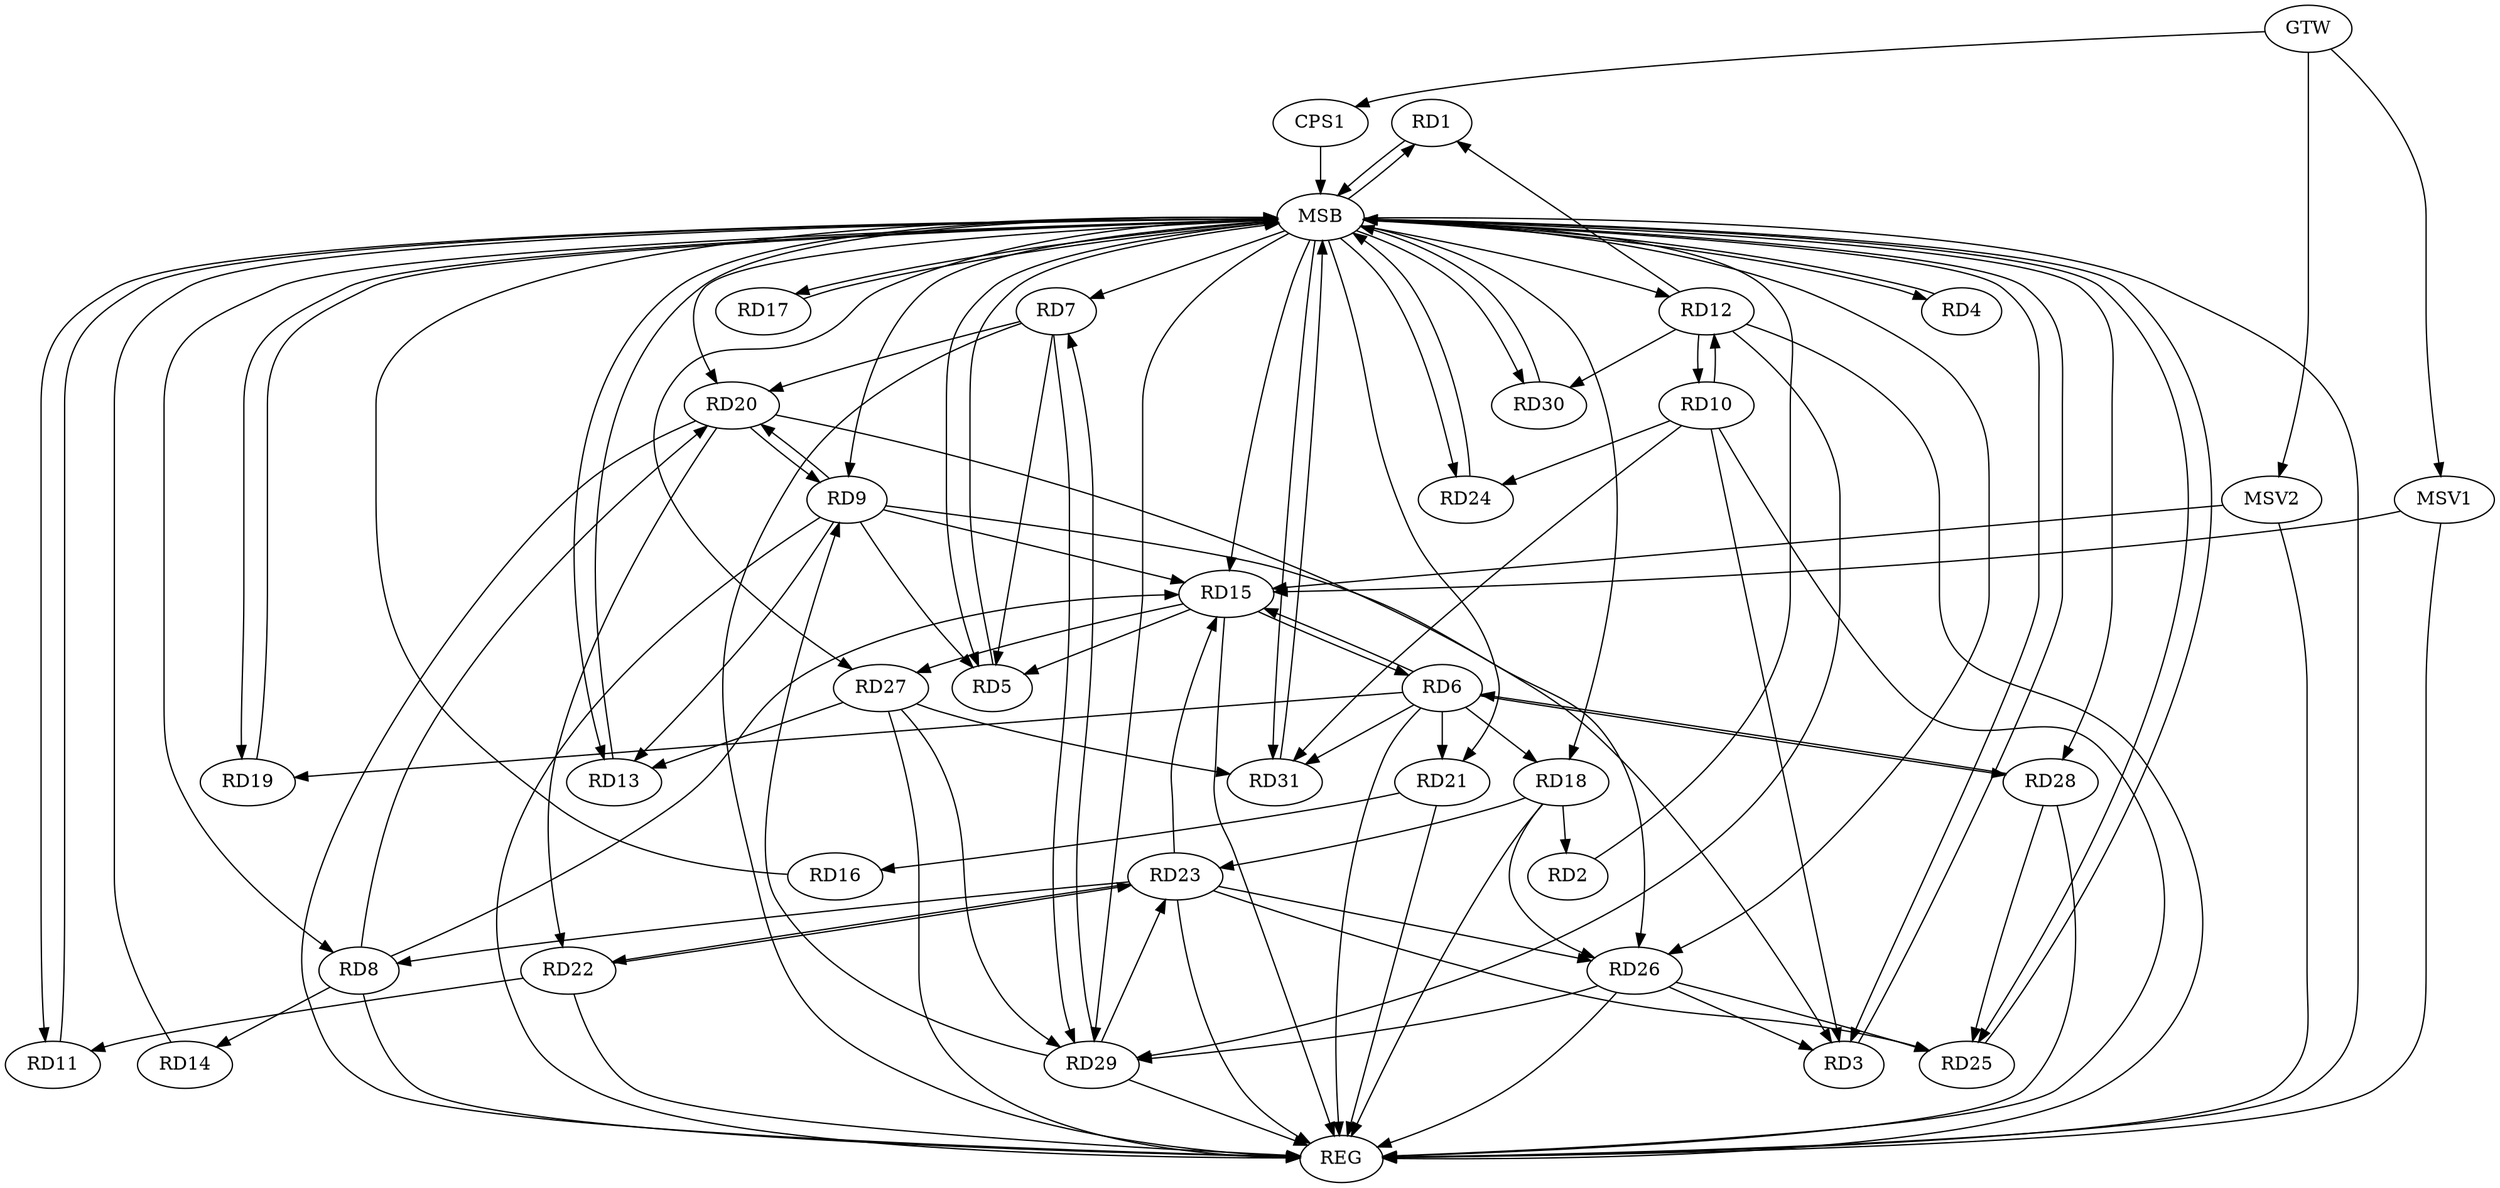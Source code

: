 strict digraph G {
  RD1 [ label="RD1" ];
  RD2 [ label="RD2" ];
  RD3 [ label="RD3" ];
  RD4 [ label="RD4" ];
  RD5 [ label="RD5" ];
  RD6 [ label="RD6" ];
  RD7 [ label="RD7" ];
  RD8 [ label="RD8" ];
  RD9 [ label="RD9" ];
  RD10 [ label="RD10" ];
  RD11 [ label="RD11" ];
  RD12 [ label="RD12" ];
  RD13 [ label="RD13" ];
  RD14 [ label="RD14" ];
  RD15 [ label="RD15" ];
  RD16 [ label="RD16" ];
  RD17 [ label="RD17" ];
  RD18 [ label="RD18" ];
  RD19 [ label="RD19" ];
  RD20 [ label="RD20" ];
  RD21 [ label="RD21" ];
  RD22 [ label="RD22" ];
  RD23 [ label="RD23" ];
  RD24 [ label="RD24" ];
  RD25 [ label="RD25" ];
  RD26 [ label="RD26" ];
  RD27 [ label="RD27" ];
  RD28 [ label="RD28" ];
  RD29 [ label="RD29" ];
  RD30 [ label="RD30" ];
  RD31 [ label="RD31" ];
  CPS1 [ label="CPS1" ];
  GTW [ label="GTW" ];
  REG [ label="REG" ];
  MSB [ label="MSB" ];
  MSV1 [ label="MSV1" ];
  MSV2 [ label="MSV2" ];
  RD12 -> RD1;
  RD18 -> RD2;
  RD9 -> RD3;
  RD10 -> RD3;
  RD26 -> RD3;
  RD7 -> RD5;
  RD9 -> RD5;
  RD15 -> RD5;
  RD6 -> RD15;
  RD15 -> RD6;
  RD6 -> RD18;
  RD6 -> RD19;
  RD6 -> RD21;
  RD6 -> RD28;
  RD28 -> RD6;
  RD6 -> RD31;
  RD7 -> RD20;
  RD7 -> RD29;
  RD29 -> RD7;
  RD8 -> RD14;
  RD8 -> RD15;
  RD8 -> RD20;
  RD23 -> RD8;
  RD9 -> RD13;
  RD9 -> RD15;
  RD9 -> RD20;
  RD20 -> RD9;
  RD29 -> RD9;
  RD10 -> RD12;
  RD12 -> RD10;
  RD10 -> RD24;
  RD10 -> RD31;
  RD22 -> RD11;
  RD12 -> RD29;
  RD12 -> RD30;
  RD27 -> RD13;
  RD23 -> RD15;
  RD15 -> RD27;
  RD21 -> RD16;
  RD18 -> RD23;
  RD18 -> RD26;
  RD20 -> RD22;
  RD20 -> RD26;
  RD22 -> RD23;
  RD23 -> RD22;
  RD23 -> RD25;
  RD23 -> RD26;
  RD29 -> RD23;
  RD26 -> RD25;
  RD28 -> RD25;
  RD26 -> RD29;
  RD27 -> RD29;
  RD27 -> RD31;
  GTW -> CPS1;
  RD6 -> REG;
  RD7 -> REG;
  RD8 -> REG;
  RD9 -> REG;
  RD10 -> REG;
  RD12 -> REG;
  RD15 -> REG;
  RD18 -> REG;
  RD20 -> REG;
  RD21 -> REG;
  RD22 -> REG;
  RD23 -> REG;
  RD26 -> REG;
  RD27 -> REG;
  RD28 -> REG;
  RD29 -> REG;
  RD1 -> MSB;
  MSB -> RD27;
  MSB -> RD30;
  MSB -> RD31;
  MSB -> REG;
  RD2 -> MSB;
  MSB -> RD8;
  MSB -> RD15;
  MSB -> RD18;
  MSB -> RD19;
  MSB -> RD21;
  MSB -> RD24;
  RD3 -> MSB;
  RD4 -> MSB;
  MSB -> RD13;
  RD5 -> MSB;
  MSB -> RD25;
  RD11 -> MSB;
  MSB -> RD1;
  MSB -> RD12;
  RD13 -> MSB;
  MSB -> RD11;
  RD14 -> MSB;
  MSB -> RD5;
  RD16 -> MSB;
  MSB -> RD20;
  MSB -> RD29;
  RD17 -> MSB;
  MSB -> RD4;
  MSB -> RD7;
  RD19 -> MSB;
  RD24 -> MSB;
  RD25 -> MSB;
  MSB -> RD3;
  MSB -> RD17;
  MSB -> RD28;
  RD30 -> MSB;
  RD31 -> MSB;
  MSB -> RD9;
  MSB -> RD26;
  CPS1 -> MSB;
  MSV1 -> RD15;
  MSV2 -> RD15;
  GTW -> MSV1;
  MSV1 -> REG;
  GTW -> MSV2;
  MSV2 -> REG;
}
